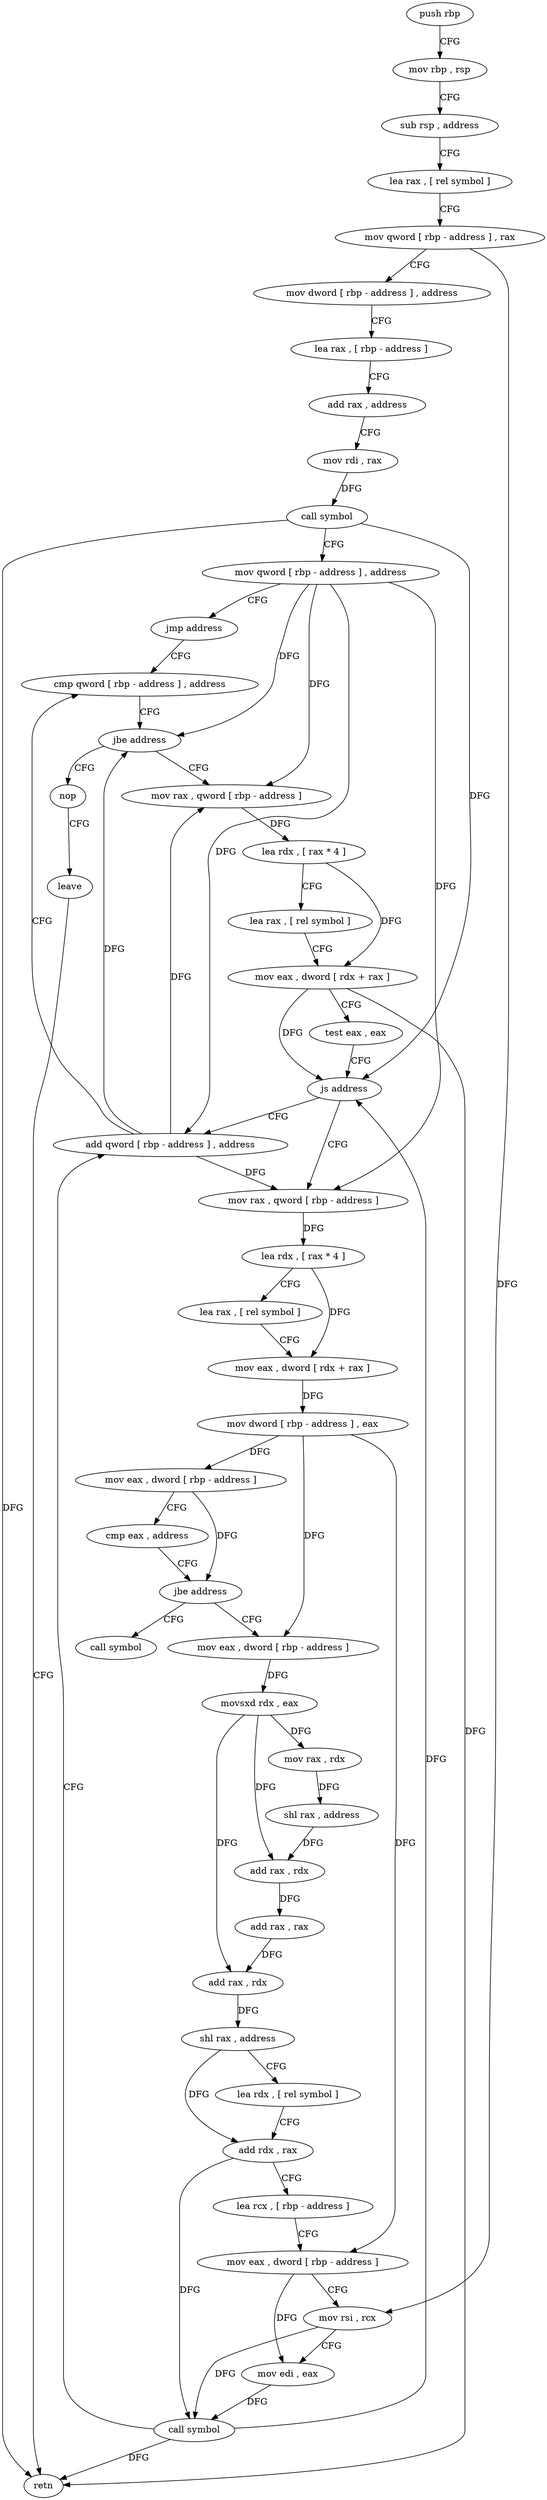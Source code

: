 digraph "func" {
"211008" [label = "push rbp" ]
"211009" [label = "mov rbp , rsp" ]
"211012" [label = "sub rsp , address" ]
"211019" [label = "lea rax , [ rel symbol ]" ]
"211026" [label = "mov qword [ rbp - address ] , rax" ]
"211033" [label = "mov dword [ rbp - address ] , address" ]
"211040" [label = "lea rax , [ rbp - address ]" ]
"211047" [label = "add rax , address" ]
"211051" [label = "mov rdi , rax" ]
"211054" [label = "call symbol" ]
"211059" [label = "mov qword [ rbp - address ] , address" ]
"211067" [label = "jmp address" ]
"211194" [label = "cmp qword [ rbp - address ] , address" ]
"211199" [label = "jbe address" ]
"211069" [label = "mov rax , qword [ rbp - address ]" ]
"211205" [label = "nop" ]
"211073" [label = "lea rdx , [ rax * 4 ]" ]
"211081" [label = "lea rax , [ rel symbol ]" ]
"211088" [label = "mov eax , dword [ rdx + rax ]" ]
"211091" [label = "test eax , eax" ]
"211093" [label = "js address" ]
"211189" [label = "add qword [ rbp - address ] , address" ]
"211095" [label = "mov rax , qword [ rbp - address ]" ]
"211206" [label = "leave" ]
"211207" [label = "retn" ]
"211099" [label = "lea rdx , [ rax * 4 ]" ]
"211107" [label = "lea rax , [ rel symbol ]" ]
"211114" [label = "mov eax , dword [ rdx + rax ]" ]
"211117" [label = "mov dword [ rbp - address ] , eax" ]
"211120" [label = "mov eax , dword [ rbp - address ]" ]
"211123" [label = "cmp eax , address" ]
"211126" [label = "jbe address" ]
"211133" [label = "mov eax , dword [ rbp - address ]" ]
"211128" [label = "call symbol" ]
"211136" [label = "movsxd rdx , eax" ]
"211139" [label = "mov rax , rdx" ]
"211142" [label = "shl rax , address" ]
"211146" [label = "add rax , rdx" ]
"211149" [label = "add rax , rax" ]
"211152" [label = "add rax , rdx" ]
"211155" [label = "shl rax , address" ]
"211159" [label = "lea rdx , [ rel symbol ]" ]
"211166" [label = "add rdx , rax" ]
"211169" [label = "lea rcx , [ rbp - address ]" ]
"211176" [label = "mov eax , dword [ rbp - address ]" ]
"211179" [label = "mov rsi , rcx" ]
"211182" [label = "mov edi , eax" ]
"211184" [label = "call symbol" ]
"211008" -> "211009" [ label = "CFG" ]
"211009" -> "211012" [ label = "CFG" ]
"211012" -> "211019" [ label = "CFG" ]
"211019" -> "211026" [ label = "CFG" ]
"211026" -> "211033" [ label = "CFG" ]
"211026" -> "211179" [ label = "DFG" ]
"211033" -> "211040" [ label = "CFG" ]
"211040" -> "211047" [ label = "CFG" ]
"211047" -> "211051" [ label = "CFG" ]
"211051" -> "211054" [ label = "DFG" ]
"211054" -> "211059" [ label = "CFG" ]
"211054" -> "211093" [ label = "DFG" ]
"211054" -> "211207" [ label = "DFG" ]
"211059" -> "211067" [ label = "CFG" ]
"211059" -> "211199" [ label = "DFG" ]
"211059" -> "211069" [ label = "DFG" ]
"211059" -> "211189" [ label = "DFG" ]
"211059" -> "211095" [ label = "DFG" ]
"211067" -> "211194" [ label = "CFG" ]
"211194" -> "211199" [ label = "CFG" ]
"211199" -> "211069" [ label = "CFG" ]
"211199" -> "211205" [ label = "CFG" ]
"211069" -> "211073" [ label = "DFG" ]
"211205" -> "211206" [ label = "CFG" ]
"211073" -> "211081" [ label = "CFG" ]
"211073" -> "211088" [ label = "DFG" ]
"211081" -> "211088" [ label = "CFG" ]
"211088" -> "211091" [ label = "CFG" ]
"211088" -> "211093" [ label = "DFG" ]
"211088" -> "211207" [ label = "DFG" ]
"211091" -> "211093" [ label = "CFG" ]
"211093" -> "211189" [ label = "CFG" ]
"211093" -> "211095" [ label = "CFG" ]
"211189" -> "211194" [ label = "CFG" ]
"211189" -> "211199" [ label = "DFG" ]
"211189" -> "211069" [ label = "DFG" ]
"211189" -> "211095" [ label = "DFG" ]
"211095" -> "211099" [ label = "DFG" ]
"211206" -> "211207" [ label = "CFG" ]
"211099" -> "211107" [ label = "CFG" ]
"211099" -> "211114" [ label = "DFG" ]
"211107" -> "211114" [ label = "CFG" ]
"211114" -> "211117" [ label = "DFG" ]
"211117" -> "211120" [ label = "DFG" ]
"211117" -> "211133" [ label = "DFG" ]
"211117" -> "211176" [ label = "DFG" ]
"211120" -> "211123" [ label = "CFG" ]
"211120" -> "211126" [ label = "DFG" ]
"211123" -> "211126" [ label = "CFG" ]
"211126" -> "211133" [ label = "CFG" ]
"211126" -> "211128" [ label = "CFG" ]
"211133" -> "211136" [ label = "DFG" ]
"211136" -> "211139" [ label = "DFG" ]
"211136" -> "211146" [ label = "DFG" ]
"211136" -> "211152" [ label = "DFG" ]
"211139" -> "211142" [ label = "DFG" ]
"211142" -> "211146" [ label = "DFG" ]
"211146" -> "211149" [ label = "DFG" ]
"211149" -> "211152" [ label = "DFG" ]
"211152" -> "211155" [ label = "DFG" ]
"211155" -> "211159" [ label = "CFG" ]
"211155" -> "211166" [ label = "DFG" ]
"211159" -> "211166" [ label = "CFG" ]
"211166" -> "211169" [ label = "CFG" ]
"211166" -> "211184" [ label = "DFG" ]
"211169" -> "211176" [ label = "CFG" ]
"211176" -> "211179" [ label = "CFG" ]
"211176" -> "211182" [ label = "DFG" ]
"211179" -> "211182" [ label = "CFG" ]
"211179" -> "211184" [ label = "DFG" ]
"211182" -> "211184" [ label = "DFG" ]
"211184" -> "211189" [ label = "CFG" ]
"211184" -> "211093" [ label = "DFG" ]
"211184" -> "211207" [ label = "DFG" ]
}
